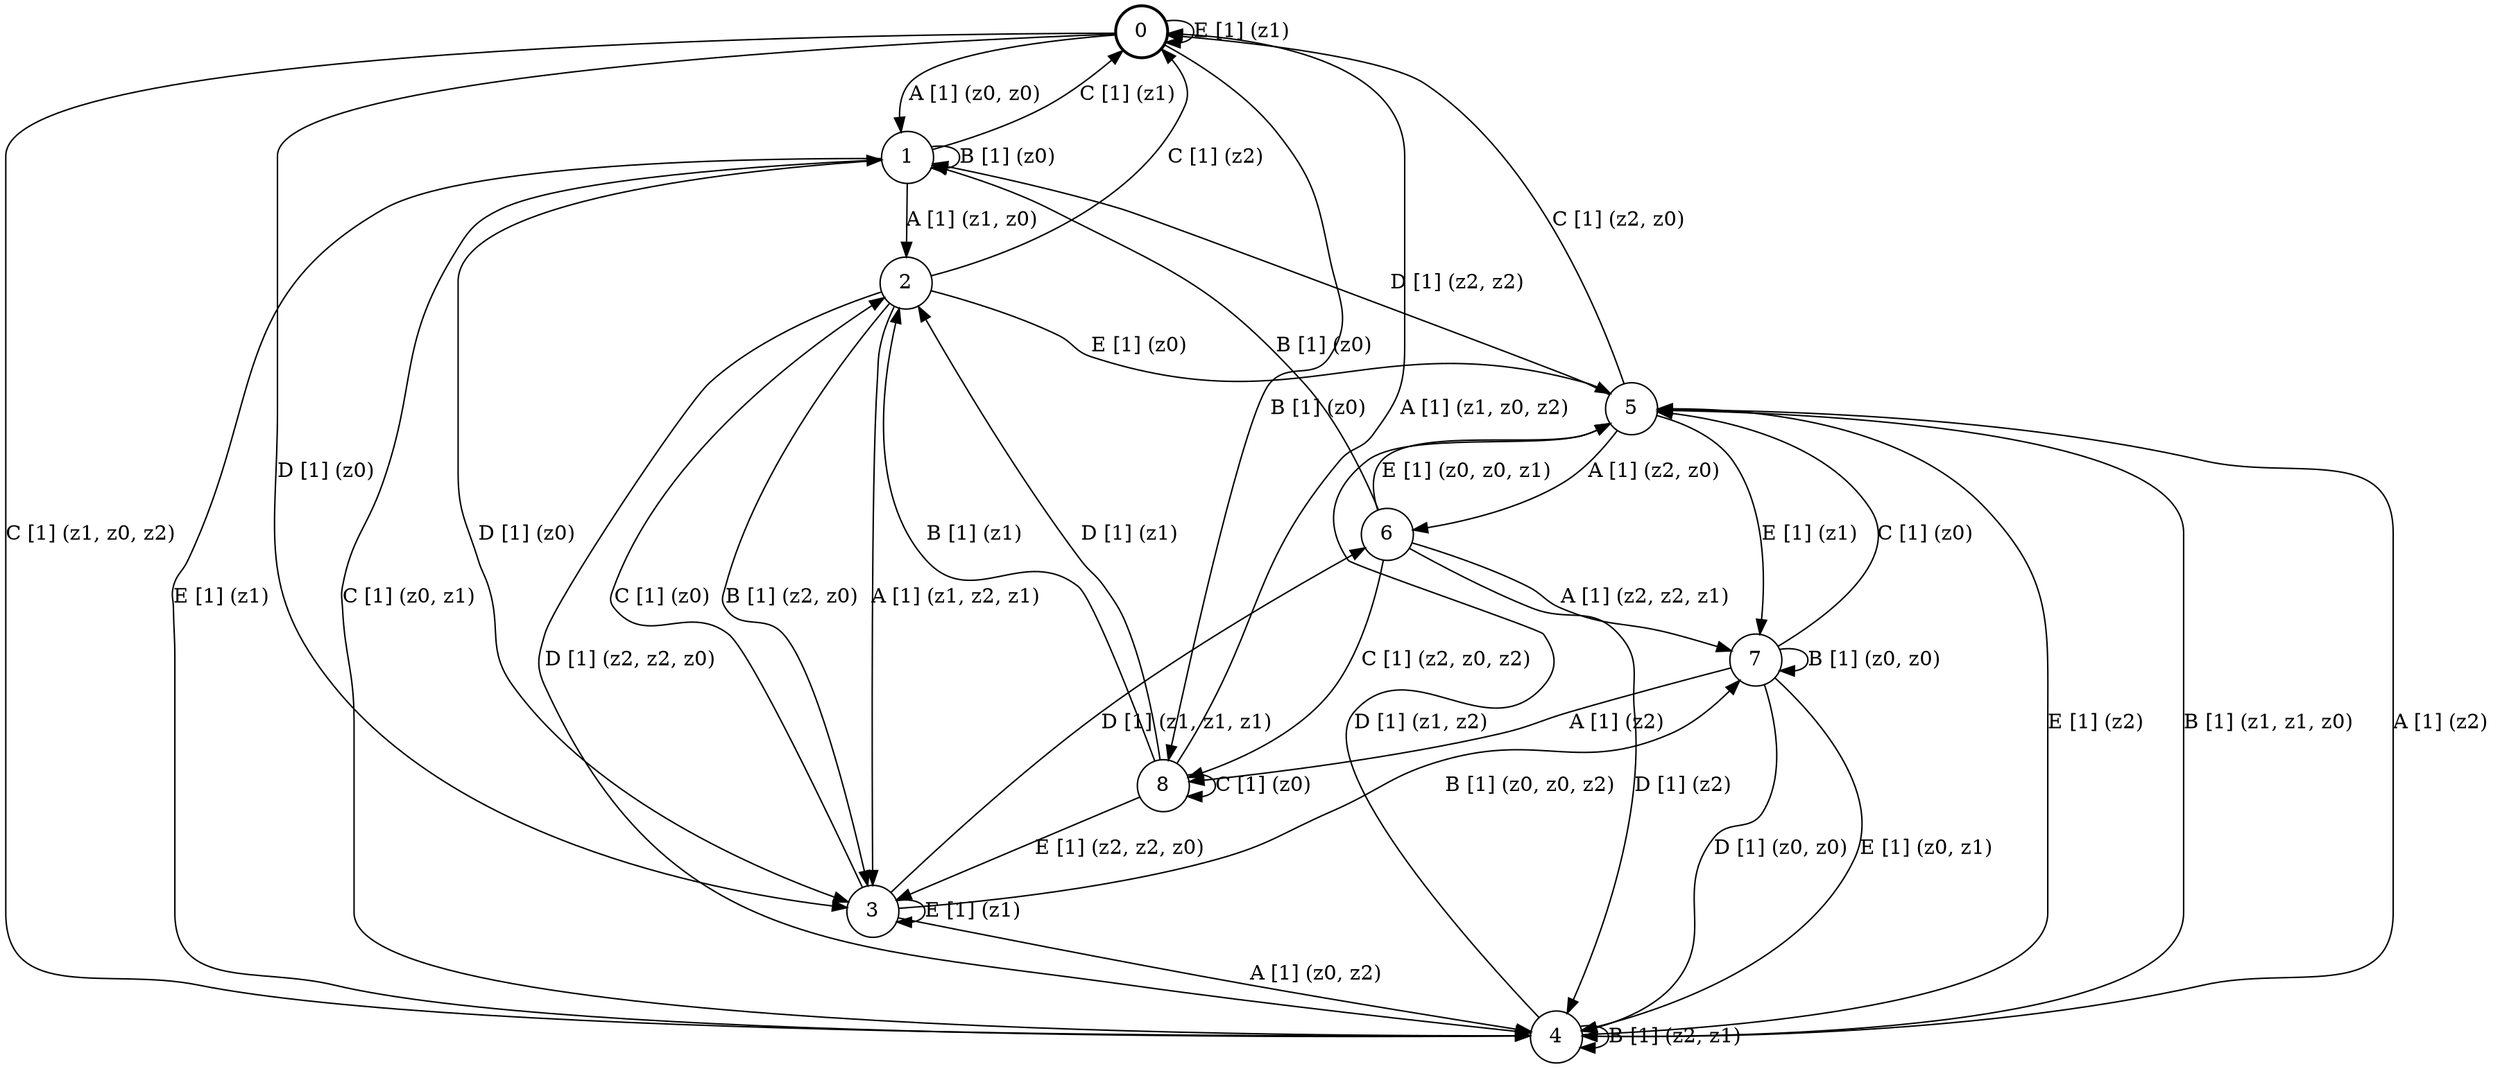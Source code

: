 # generated file, don't try to modify
# command: dot -Tpng <filename> > tree.png
digraph Automaton {
    node [shape = circle];
    0 [style = "bold"];
    0 -> 1 [label = "A [1] (z0, z0) "];
    0 -> 8 [label = "B [1] (z0) "];
    0 -> 4 [label = "C [1] (z1, z0, z2) "];
    0 -> 3 [label = "D [1] (z0) "];
    0 -> 0 [label = "E [1] (z1) "];
    1 -> 2 [label = "A [1] (z1, z0) "];
    1 -> 1 [label = "B [1] (z0) "];
    1 -> 0 [label = "C [1] (z1) "];
    1 -> 3 [label = "D [1] (z0) "];
    1 -> 4 [label = "E [1] (z1) "];
    2 -> 3 [label = "A [1] (z1, z2, z1) "];
    2 -> 3 [label = "B [1] (z2, z0) "];
    2 -> 0 [label = "C [1] (z2) "];
    2 -> 4 [label = "D [1] (z2, z2, z0) "];
    2 -> 5 [label = "E [1] (z0) "];
    3 -> 4 [label = "A [1] (z0, z2) "];
    3 -> 7 [label = "B [1] (z0, z0, z2) "];
    3 -> 2 [label = "C [1] (z0) "];
    3 -> 6 [label = "D [1] (z1, z1, z1) "];
    3 -> 3 [label = "E [1] (z1) "];
    4 -> 5 [label = "A [1] (z2) "];
    4 -> 4 [label = "B [1] (z2, z1) "];
    4 -> 1 [label = "C [1] (z0, z1) "];
    4 -> 5 [label = "D [1] (z1, z2) "];
    4 -> 5 [label = "E [1] (z2) "];
    5 -> 6 [label = "A [1] (z2, z0) "];
    5 -> 4 [label = "B [1] (z1, z1, z0) "];
    5 -> 0 [label = "C [1] (z2, z0) "];
    5 -> 1 [label = "D [1] (z2, z2) "];
    5 -> 7 [label = "E [1] (z1) "];
    6 -> 7 [label = "A [1] (z2, z2, z1) "];
    6 -> 1 [label = "B [1] (z0) "];
    6 -> 8 [label = "C [1] (z2, z0, z2) "];
    6 -> 4 [label = "D [1] (z2) "];
    6 -> 5 [label = "E [1] (z0, z0, z1) "];
    7 -> 8 [label = "A [1] (z2) "];
    7 -> 7 [label = "B [1] (z0, z0) "];
    7 -> 5 [label = "C [1] (z0) "];
    7 -> 4 [label = "D [1] (z0, z0) "];
    7 -> 4 [label = "E [1] (z0, z1) "];
    8 -> 0 [label = "A [1] (z1, z0, z2) "];
    8 -> 2 [label = "B [1] (z1) "];
    8 -> 8 [label = "C [1] (z0) "];
    8 -> 2 [label = "D [1] (z1) "];
    8 -> 3 [label = "E [1] (z2, z2, z0) "];
}
